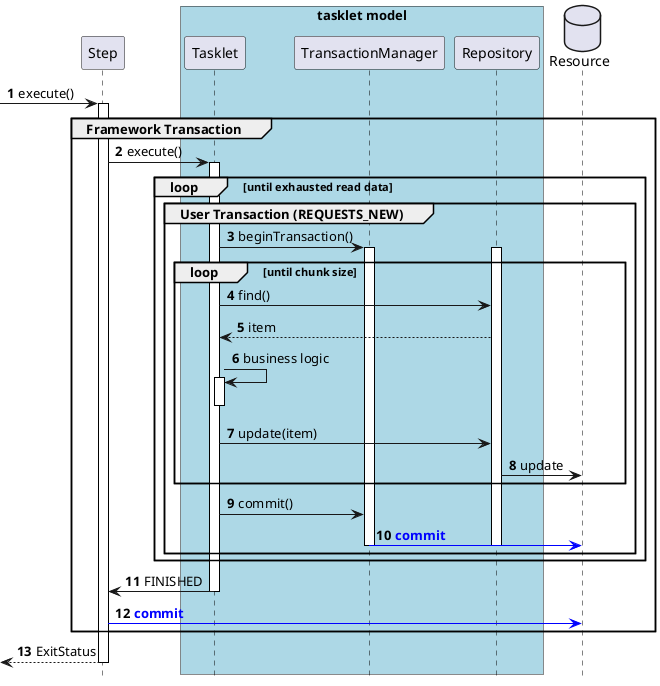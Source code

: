 @startuml

hide footbox
autonumber

participant Step
box "tasklet model" #lightblue
participant Tasklet
participant TransactionManager
participant Repository
end box
database "Resource" as db

[->Step : execute()
activate Step
group Framework Transaction
    Step -> Tasklet : execute()
    activate Tasklet
    loop until exhausted read data
        group User Transaction (REQUESTS_NEW)
            Tasklet -> TransactionManager : beginTransaction()
            activate Repository
            activate TransactionManager
            loop until chunk size
                Tasklet -> Repository : find()
                Repository --> Tasklet : item
                Tasklet -> Tasklet : business logic
                activate Tasklet
                deactivate Tasklet
                Tasklet -> Repository : update(item)
                Repository -> db : update
            end
            Tasklet -> TransactionManager : commit()
            TransactionManager [#blue]-> db : <font color="blue"><b>commit</b></font>
            deactivate TransactionManager
            deactivate Repository
        end
    end
    Tasklet -> Step : FINISHED
    deactivate Tasklet
    Step [#blue]-> db : <font color="blue"><b>commit</b></font>
end
Step-->[ : ExitStatus
deactivate Step


'Set styles such as format and color of each figure
skinparam Note {
  BackgroundColor #b1f8fa
  BorderColor black
}

skinparam Class {
  BorderColor black
  ArrowColor black
}

skinparam Sequence {
  BorderColor black
  ActorBorderColor black
  ArrowColor black
  LifeLineBorderColor black
  BoxLineColor black
  ParticipantBorderColor black
}

skinparam componentStyle uml2

skinparam Component {
  BorderColor black
  ArrowColor black
}

skinparam Interface {
  BorderColor black
  ArrowColor black
}

@enduml
